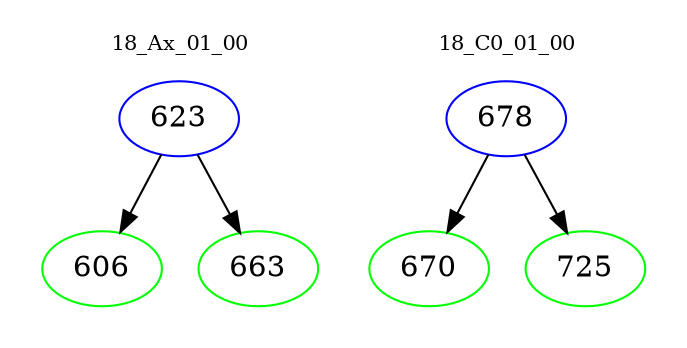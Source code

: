 digraph{
subgraph cluster_0 {
color = white
label = "18_Ax_01_00";
fontsize=10;
T0_623 [label="623", color="blue"]
T0_623 -> T0_606 [color="black"]
T0_606 [label="606", color="green"]
T0_623 -> T0_663 [color="black"]
T0_663 [label="663", color="green"]
}
subgraph cluster_1 {
color = white
label = "18_C0_01_00";
fontsize=10;
T1_678 [label="678", color="blue"]
T1_678 -> T1_670 [color="black"]
T1_670 [label="670", color="green"]
T1_678 -> T1_725 [color="black"]
T1_725 [label="725", color="green"]
}
}
